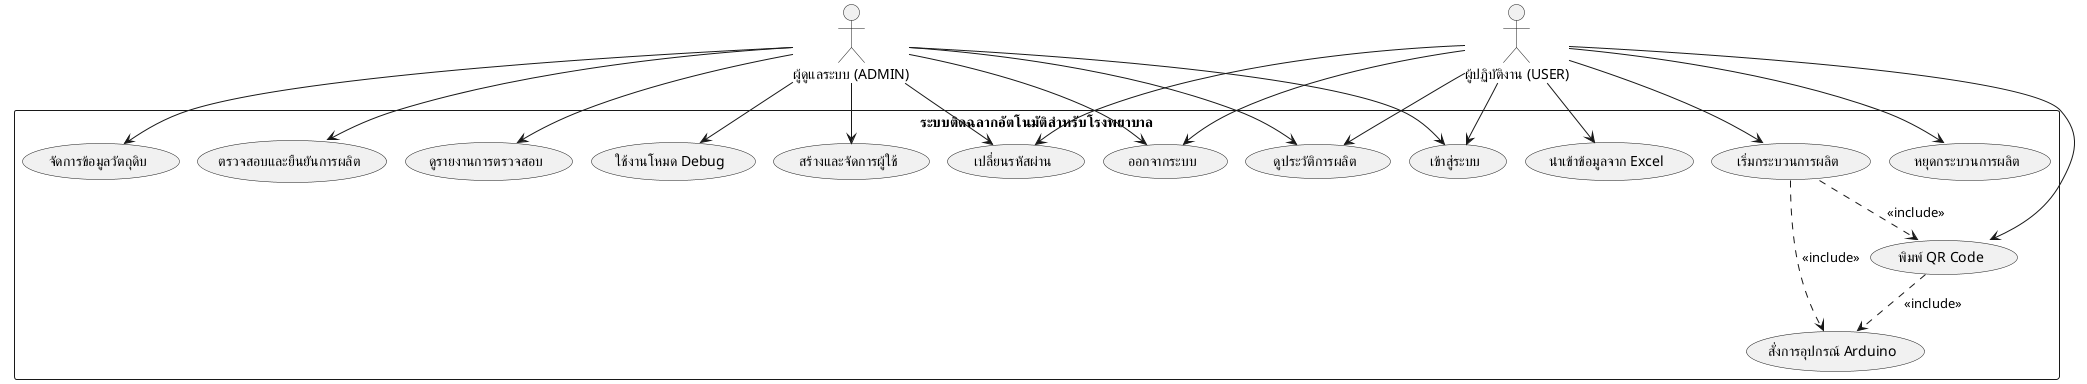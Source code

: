 @startuml "ระบบติดฉลากอัตโนมัติสำหรับโรงพยาบาล"
!pragma layout smetana

skinparam defaultFontName "Prompt"
skinparam backgroundColor #ffffff
' Define actors
actor "ผู้ดูแลระบบ (ADMIN)" as Admin
actor "ผู้ปฏิบัติงาน (USER)" as User

' Define system boundary
rectangle "ระบบติดฉลากอัตโนมัติสำหรับโรงพยาบาล" {
  usecase "เข้าสู่ระบบ" as UC1
  usecase "ออกจากระบบ" as UC2
  usecase "เปลี่ยนรหัสผ่าน" as UC3
  
  usecase "นำเข้าข้อมูลจาก Excel" as UC4
  usecase "เริ่มกระบวนการผลิต" as UC5
  usecase "พิมพ์ QR Code" as UC6
  usecase "สั่งการอุปกรณ์ Arduino" as UC7
  usecase "หยุดกระบวนการผลิต" as UC8
  usecase "ดูประวัติการผลิต" as UC9
  
  usecase "สร้างและจัดการผู้ใช้" as UC10
  usecase "จัดการข้อมูลวัตถุดิบ" as UC11
  usecase "ตรวจสอบและยืนยันการผลิต" as UC12
  usecase "ดูรายงานการตรวจสอบ" as UC13
  usecase "ใช้งานโหมด Debug" as UC14
}

' Define relationships
User --> UC1
User --> UC2
User --> UC3
User --> UC4
User --> UC5
User --> UC6
User --> UC8
User --> UC9

Admin --> UC1
Admin --> UC2
Admin --> UC3
Admin --> UC9
Admin --> UC10
Admin --> UC11
Admin --> UC12
Admin --> UC13
Admin --> UC14

' Include relationships
UC5 ..> UC6 : <<include>>
UC5 ..> UC7 : <<include>>
UC6 ..> UC7 : <<include>>

@enduml